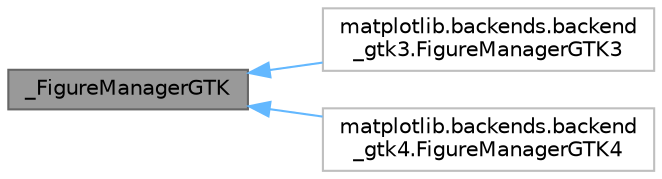 digraph "_FigureManagerGTK"
{
 // LATEX_PDF_SIZE
  bgcolor="transparent";
  edge [fontname=Helvetica,fontsize=10,labelfontname=Helvetica,labelfontsize=10];
  node [fontname=Helvetica,fontsize=10,shape=box,height=0.2,width=0.4];
  rankdir="LR";
  Node1 [id="Node000001",label="_FigureManagerGTK",height=0.2,width=0.4,color="gray40", fillcolor="grey60", style="filled", fontcolor="black",tooltip=" "];
  Node1 -> Node2 [id="edge1_Node000001_Node000002",dir="back",color="steelblue1",style="solid",tooltip=" "];
  Node2 [id="Node000002",label="matplotlib.backends.backend\l_gtk3.FigureManagerGTK3",height=0.2,width=0.4,color="grey75", fillcolor="white", style="filled",URL="$d2/d69/classmatplotlib_1_1backends_1_1backend__gtk3_1_1FigureManagerGTK3.html",tooltip=" "];
  Node1 -> Node3 [id="edge2_Node000001_Node000003",dir="back",color="steelblue1",style="solid",tooltip=" "];
  Node3 [id="Node000003",label="matplotlib.backends.backend\l_gtk4.FigureManagerGTK4",height=0.2,width=0.4,color="grey75", fillcolor="white", style="filled",URL="$db/d48/classmatplotlib_1_1backends_1_1backend__gtk4_1_1FigureManagerGTK4.html",tooltip=" "];
}
